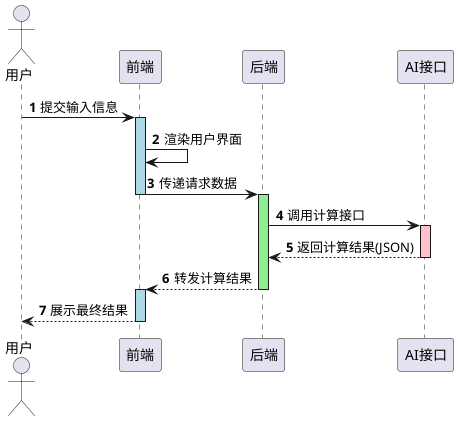 @startuml
actor 用户
participant 前端
participant 后端
participant "AI接口" as AI

autonumber

用户 -> 前端 : 提交输入信息
activate 前端 #LightBlue

前端 -> 前端 : 渲染用户界面
前端 -> 后端 : 传递请求数据
deactivate 前端

activate 后端 #LightGreen
后端 -> AI : 调用计算接口
activate AI #Pink

AI --> 后端 : 返回计算结果(JSON)
deactivate AI

后端 --> 前端 : 转发计算结果
deactivate 后端

activate 前端 #LightBlue
前端 --> 用户 : 展示最终结果
deactivate 前端
@enduml
